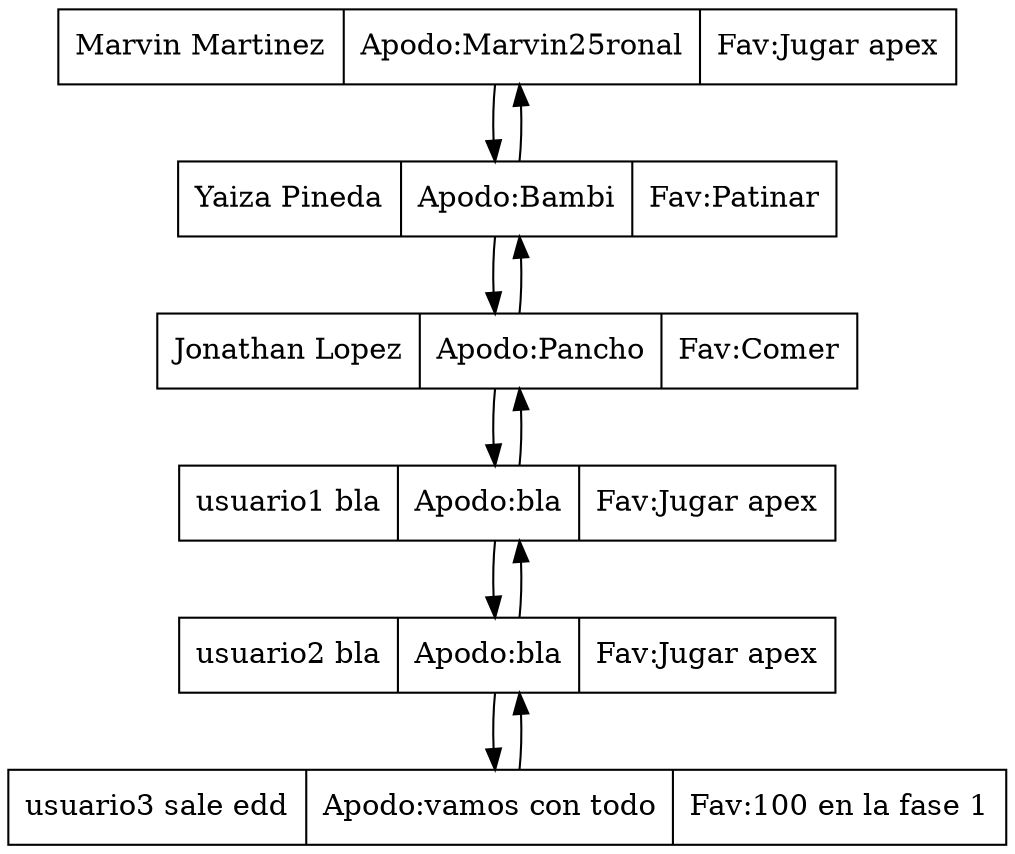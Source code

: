 digraph G{
node[shape=record];
node0xc000054050[label="Marvin Martinez | Apodo:Marvin25ronal | Fav:Jugar apex"];
node0xc0000540a0[label="Yaiza Pineda | Apodo:Bambi | Fav:Patinar"];
node0xc000054050->node0xc0000540a0;
node0xc0000540a0->node0xc000054050;
node0xc0000540f0[label="Jonathan Lopez | Apodo:Pancho | Fav:Comer"];
node0xc0000540a0->node0xc0000540f0;
node0xc0000540f0->node0xc0000540a0;
node0xc000054140[label="usuario1 bla | Apodo:bla | Fav:Jugar apex"];
node0xc0000540f0->node0xc000054140;
node0xc000054140->node0xc0000540f0;
node0xc000054190[label="usuario2 bla | Apodo:bla | Fav:Jugar apex"];
node0xc000054140->node0xc000054190;
node0xc000054190->node0xc000054140;
node0xc0000541e0[label="usuario3 sale edd | Apodo:vamos con todo | Fav:100 en la fase 1"];
node0xc000054190->node0xc0000541e0;
node0xc0000541e0->node0xc000054190;
}